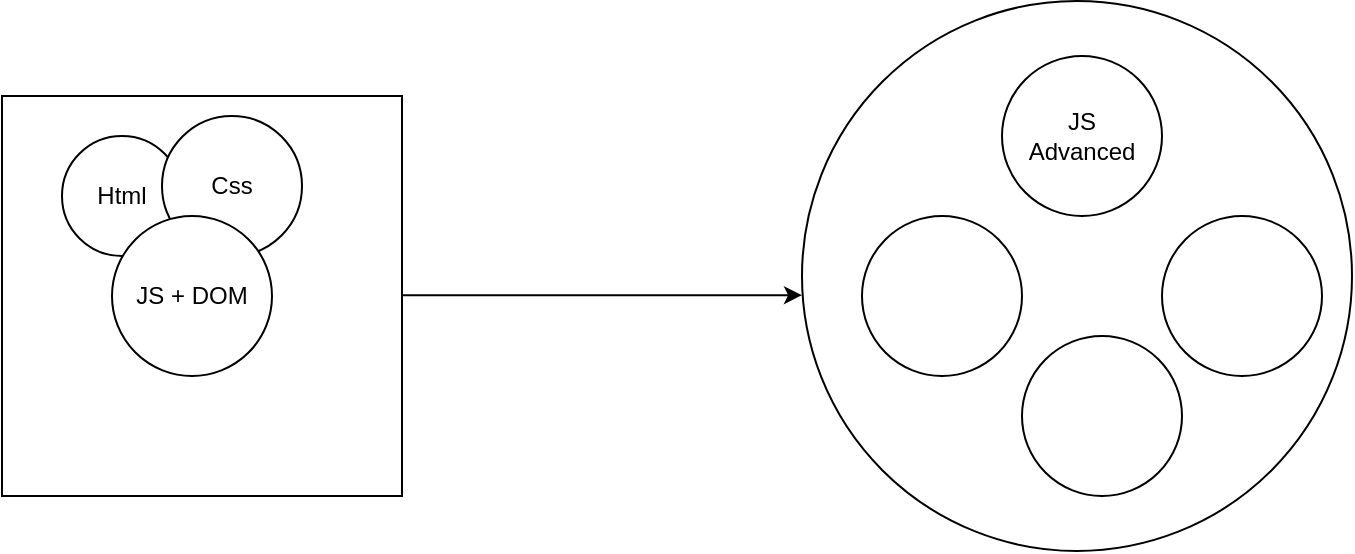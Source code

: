 <mxfile version="26.0.4">
  <diagram name="Page-1" id="uuu_lq19nDX1OKPsEMl2">
    <mxGraphModel dx="855" dy="507" grid="1" gridSize="10" guides="1" tooltips="1" connect="1" arrows="1" fold="1" page="1" pageScale="1" pageWidth="850" pageHeight="1100" math="0" shadow="0">
      <root>
        <mxCell id="0" />
        <mxCell id="1" parent="0" />
        <mxCell id="ReUAEL3WxCu3cSFe1R8i-2" value="" style="whiteSpace=wrap;html=1;aspect=fixed;" vertex="1" parent="1">
          <mxGeometry x="180" y="310" width="200" height="200" as="geometry" />
        </mxCell>
        <mxCell id="EcJp2aTLy-7jzl-mxY_P-1" value="Html" style="ellipse;whiteSpace=wrap;html=1;aspect=fixed;" vertex="1" parent="1">
          <mxGeometry x="210" y="330" width="60" height="60" as="geometry" />
        </mxCell>
        <mxCell id="EcJp2aTLy-7jzl-mxY_P-2" value="Css" style="ellipse;whiteSpace=wrap;html=1;aspect=fixed;" vertex="1" parent="1">
          <mxGeometry x="260" y="320" width="70" height="70" as="geometry" />
        </mxCell>
        <mxCell id="EcJp2aTLy-7jzl-mxY_P-3" value="JS + DOM" style="ellipse;whiteSpace=wrap;html=1;aspect=fixed;" vertex="1" parent="1">
          <mxGeometry x="235" y="370" width="80" height="80" as="geometry" />
        </mxCell>
        <mxCell id="EcJp2aTLy-7jzl-mxY_P-4" value="" style="endArrow=classic;html=1;rounded=0;" edge="1" parent="1">
          <mxGeometry width="50" height="50" relative="1" as="geometry">
            <mxPoint x="380" y="409.58" as="sourcePoint" />
            <mxPoint x="580" y="409.58" as="targetPoint" />
          </mxGeometry>
        </mxCell>
        <mxCell id="EcJp2aTLy-7jzl-mxY_P-5" value="" style="ellipse;whiteSpace=wrap;html=1;aspect=fixed;" vertex="1" parent="1">
          <mxGeometry x="580" y="262.5" width="275" height="275" as="geometry" />
        </mxCell>
        <mxCell id="EcJp2aTLy-7jzl-mxY_P-6" value="JS&lt;div&gt;Advanced&lt;/div&gt;" style="ellipse;whiteSpace=wrap;html=1;aspect=fixed;" vertex="1" parent="1">
          <mxGeometry x="680" y="290" width="80" height="80" as="geometry" />
        </mxCell>
        <mxCell id="EcJp2aTLy-7jzl-mxY_P-7" value="" style="ellipse;whiteSpace=wrap;html=1;aspect=fixed;" vertex="1" parent="1">
          <mxGeometry x="610" y="370" width="80" height="80" as="geometry" />
        </mxCell>
        <mxCell id="EcJp2aTLy-7jzl-mxY_P-8" value="" style="ellipse;whiteSpace=wrap;html=1;aspect=fixed;" vertex="1" parent="1">
          <mxGeometry x="760" y="370" width="80" height="80" as="geometry" />
        </mxCell>
        <mxCell id="EcJp2aTLy-7jzl-mxY_P-9" value="" style="ellipse;whiteSpace=wrap;html=1;aspect=fixed;" vertex="1" parent="1">
          <mxGeometry x="690" y="430" width="80" height="80" as="geometry" />
        </mxCell>
      </root>
    </mxGraphModel>
  </diagram>
</mxfile>
